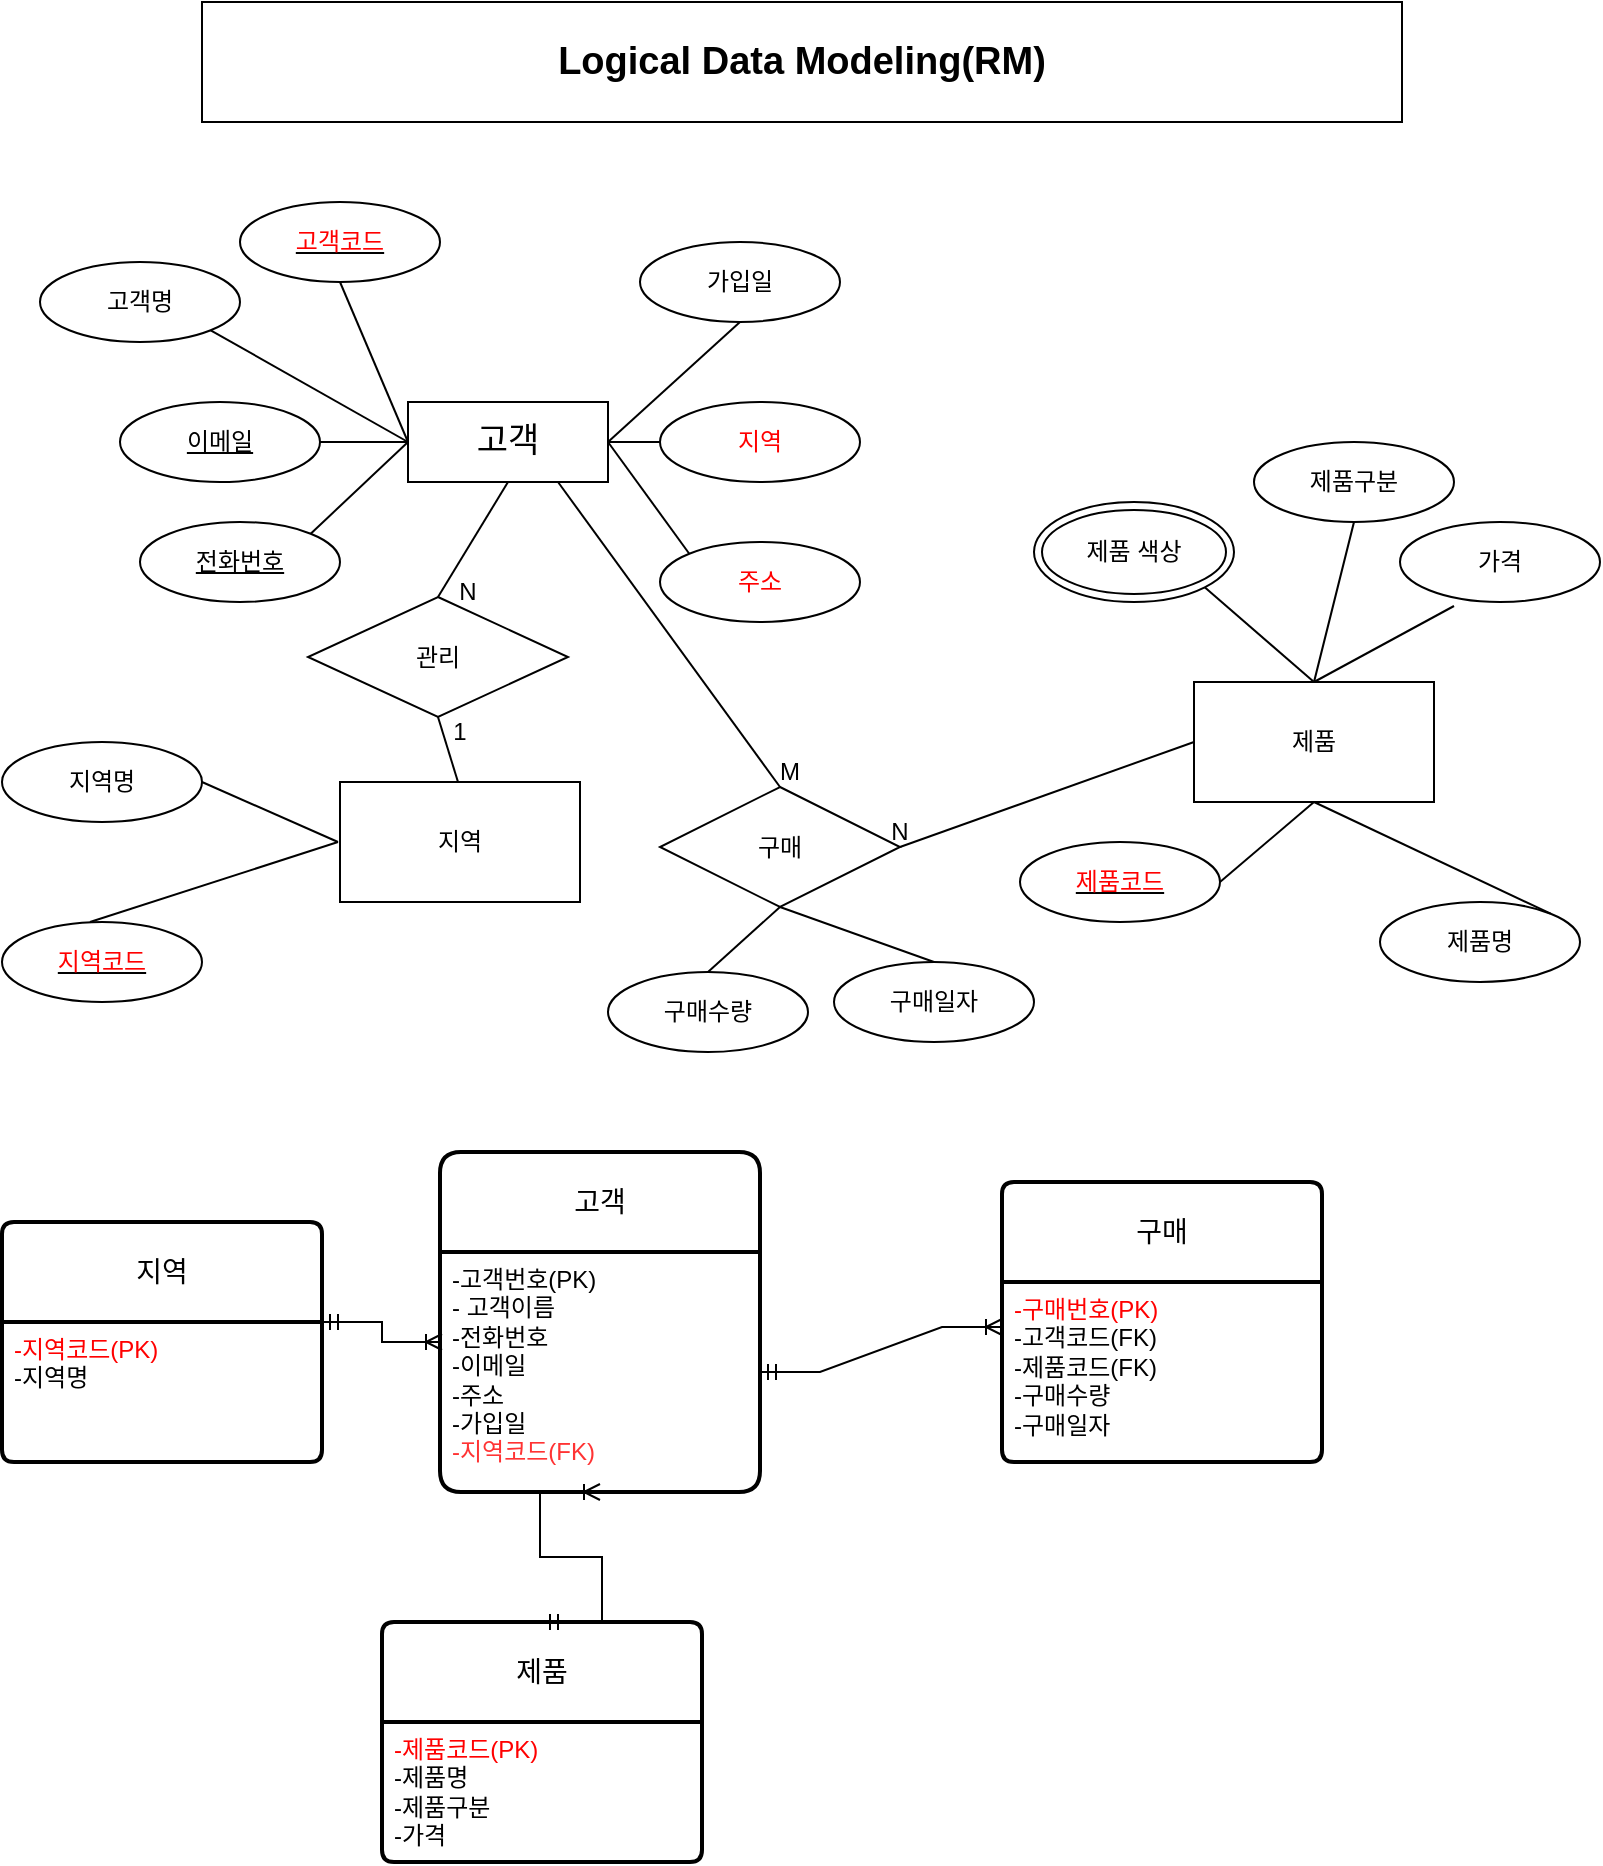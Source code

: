 <mxfile version="21.6.5" type="github">
  <diagram name="페이지-1" id="JFGodf3TdRclGucsMhOa">
    <mxGraphModel dx="1434" dy="790" grid="1" gridSize="10" guides="1" tooltips="1" connect="1" arrows="1" fold="1" page="1" pageScale="1" pageWidth="827" pageHeight="1169" math="0" shadow="0">
      <root>
        <mxCell id="0" />
        <mxCell id="1" parent="0" />
        <mxCell id="vR7ImEKJ9qrPQyyWobOz-1" value="&lt;font style=&quot;font-size: 19px;&quot;&gt;&lt;b&gt;Logical Data Modeling(RM)&lt;/b&gt;&lt;/font&gt;" style="rounded=0;whiteSpace=wrap;html=1;" vertex="1" parent="1">
          <mxGeometry x="120" y="60" width="600" height="60" as="geometry" />
        </mxCell>
        <mxCell id="vR7ImEKJ9qrPQyyWobOz-19" value="고객" style="swimlane;childLayout=stackLayout;horizontal=1;startSize=50;horizontalStack=0;rounded=1;fontSize=14;fontStyle=0;strokeWidth=2;resizeParent=0;resizeLast=1;shadow=0;dashed=0;align=center;arcSize=7;whiteSpace=wrap;html=1;" vertex="1" parent="1">
          <mxGeometry x="239" y="635" width="160" height="170" as="geometry" />
        </mxCell>
        <mxCell id="vR7ImEKJ9qrPQyyWobOz-20" value="-고객번호(PK)&lt;br&gt;- 고객이름&lt;br&gt;-전화번호&lt;br&gt;-이메일&lt;br&gt;-주소&lt;br&gt;-가입일&lt;br&gt;&lt;font color=&quot;#ff3333&quot;&gt;-지역코드(FK)&lt;/font&gt;" style="align=left;strokeColor=none;fillColor=none;spacingLeft=4;fontSize=12;verticalAlign=top;resizable=0;rotatable=0;part=1;html=1;" vertex="1" parent="vR7ImEKJ9qrPQyyWobOz-19">
          <mxGeometry y="50" width="160" height="120" as="geometry" />
        </mxCell>
        <mxCell id="vR7ImEKJ9qrPQyyWobOz-34" value="지역" style="swimlane;childLayout=stackLayout;horizontal=1;startSize=50;horizontalStack=0;rounded=1;fontSize=14;fontStyle=0;strokeWidth=2;resizeParent=0;resizeLast=1;shadow=0;dashed=0;align=center;arcSize=4;whiteSpace=wrap;html=1;" vertex="1" parent="1">
          <mxGeometry x="20" y="670" width="160" height="120" as="geometry" />
        </mxCell>
        <mxCell id="vR7ImEKJ9qrPQyyWobOz-35" value="&lt;font color=&quot;#ff0000&quot;&gt;-지역코드(PK)&lt;br&gt;&lt;/font&gt;-지역명" style="align=left;strokeColor=none;fillColor=none;spacingLeft=4;fontSize=12;verticalAlign=top;resizable=0;rotatable=0;part=1;html=1;" vertex="1" parent="vR7ImEKJ9qrPQyyWobOz-34">
          <mxGeometry y="50" width="160" height="70" as="geometry" />
        </mxCell>
        <mxCell id="vR7ImEKJ9qrPQyyWobOz-61" value="제품" style="swimlane;childLayout=stackLayout;horizontal=1;startSize=50;horizontalStack=0;rounded=1;fontSize=14;fontStyle=0;strokeWidth=2;resizeParent=0;resizeLast=1;shadow=0;dashed=0;align=center;arcSize=4;whiteSpace=wrap;html=1;" vertex="1" parent="1">
          <mxGeometry x="210" y="870" width="160" height="120" as="geometry" />
        </mxCell>
        <mxCell id="vR7ImEKJ9qrPQyyWobOz-62" value="&lt;font color=&quot;#ff0000&quot;&gt;-제품코드(PK)&lt;/font&gt;&lt;br&gt;-제품명&lt;br&gt;-제품구분&lt;br&gt;-가격" style="align=left;strokeColor=none;fillColor=none;spacingLeft=4;fontSize=12;verticalAlign=top;resizable=0;rotatable=0;part=1;html=1;" vertex="1" parent="vR7ImEKJ9qrPQyyWobOz-61">
          <mxGeometry y="50" width="160" height="70" as="geometry" />
        </mxCell>
        <mxCell id="vR7ImEKJ9qrPQyyWobOz-63" value="고객" style="whiteSpace=wrap;html=1;align=center;fontSize=17;" vertex="1" parent="1">
          <mxGeometry x="223" y="260" width="100" height="40" as="geometry" />
        </mxCell>
        <mxCell id="vR7ImEKJ9qrPQyyWobOz-64" value="고객명" style="ellipse;whiteSpace=wrap;html=1;align=center;" vertex="1" parent="1">
          <mxGeometry x="39" y="190" width="100" height="40" as="geometry" />
        </mxCell>
        <mxCell id="vR7ImEKJ9qrPQyyWobOz-65" value="" style="endArrow=none;html=1;rounded=0;entryX=0;entryY=0.5;entryDx=0;entryDy=0;exitX=1;exitY=1;exitDx=0;exitDy=0;" edge="1" parent="1" source="vR7ImEKJ9qrPQyyWobOz-64" target="vR7ImEKJ9qrPQyyWobOz-63">
          <mxGeometry relative="1" as="geometry">
            <mxPoint x="223" y="220" as="sourcePoint" />
            <mxPoint x="349" y="220" as="targetPoint" />
          </mxGeometry>
        </mxCell>
        <mxCell id="vR7ImEKJ9qrPQyyWobOz-66" value="&lt;u&gt;전화번호&lt;/u&gt;" style="ellipse;whiteSpace=wrap;html=1;align=center;" vertex="1" parent="1">
          <mxGeometry x="89" y="320" width="100" height="40" as="geometry" />
        </mxCell>
        <mxCell id="vR7ImEKJ9qrPQyyWobOz-67" value="가입일" style="ellipse;whiteSpace=wrap;html=1;align=center;" vertex="1" parent="1">
          <mxGeometry x="339" y="180" width="100" height="40" as="geometry" />
        </mxCell>
        <mxCell id="vR7ImEKJ9qrPQyyWobOz-68" value="&lt;font color=&quot;#ff0000&quot;&gt;주소&lt;/font&gt;" style="ellipse;whiteSpace=wrap;html=1;align=center;" vertex="1" parent="1">
          <mxGeometry x="349" y="330" width="100" height="40" as="geometry" />
        </mxCell>
        <mxCell id="vR7ImEKJ9qrPQyyWobOz-69" value="&lt;u&gt;이메일&lt;/u&gt;" style="ellipse;whiteSpace=wrap;html=1;align=center;" vertex="1" parent="1">
          <mxGeometry x="79" y="260" width="100" height="40" as="geometry" />
        </mxCell>
        <mxCell id="vR7ImEKJ9qrPQyyWobOz-70" value="&lt;font color=&quot;#ff0000&quot;&gt;지역&lt;/font&gt;" style="ellipse;whiteSpace=wrap;html=1;align=center;" vertex="1" parent="1">
          <mxGeometry x="349" y="260" width="100" height="40" as="geometry" />
        </mxCell>
        <mxCell id="vR7ImEKJ9qrPQyyWobOz-71" value="" style="endArrow=none;html=1;rounded=0;entryX=0.5;entryY=1;entryDx=0;entryDy=0;exitX=1;exitY=0.5;exitDx=0;exitDy=0;" edge="1" parent="1" source="vR7ImEKJ9qrPQyyWobOz-63" target="vR7ImEKJ9qrPQyyWobOz-67">
          <mxGeometry relative="1" as="geometry">
            <mxPoint x="339" y="240" as="sourcePoint" />
            <mxPoint x="339" y="200" as="targetPoint" />
          </mxGeometry>
        </mxCell>
        <mxCell id="vR7ImEKJ9qrPQyyWobOz-72" value="" style="endArrow=none;html=1;rounded=0;entryX=0;entryY=0.5;entryDx=0;entryDy=0;exitX=1;exitY=0.5;exitDx=0;exitDy=0;" edge="1" parent="1" source="vR7ImEKJ9qrPQyyWobOz-63" target="vR7ImEKJ9qrPQyyWobOz-70">
          <mxGeometry relative="1" as="geometry">
            <mxPoint x="349" y="380" as="sourcePoint" />
            <mxPoint x="509" y="380" as="targetPoint" />
          </mxGeometry>
        </mxCell>
        <mxCell id="vR7ImEKJ9qrPQyyWobOz-73" value="" style="endArrow=none;html=1;rounded=0;entryX=0;entryY=0;entryDx=0;entryDy=0;exitX=1;exitY=0.5;exitDx=0;exitDy=0;" edge="1" parent="1" source="vR7ImEKJ9qrPQyyWobOz-63" target="vR7ImEKJ9qrPQyyWobOz-68">
          <mxGeometry relative="1" as="geometry">
            <mxPoint x="359" y="390" as="sourcePoint" />
            <mxPoint x="519" y="390" as="targetPoint" />
          </mxGeometry>
        </mxCell>
        <mxCell id="vR7ImEKJ9qrPQyyWobOz-74" value="" style="endArrow=none;html=1;rounded=0;entryX=1;entryY=0.5;entryDx=0;entryDy=0;exitX=0;exitY=0.5;exitDx=0;exitDy=0;" edge="1" parent="1" source="vR7ImEKJ9qrPQyyWobOz-63" target="vR7ImEKJ9qrPQyyWobOz-69">
          <mxGeometry relative="1" as="geometry">
            <mxPoint x="369" y="400" as="sourcePoint" />
            <mxPoint x="529" y="400" as="targetPoint" />
          </mxGeometry>
        </mxCell>
        <mxCell id="vR7ImEKJ9qrPQyyWobOz-75" value="" style="endArrow=none;html=1;rounded=0;entryX=1;entryY=0;entryDx=0;entryDy=0;exitX=0;exitY=0.5;exitDx=0;exitDy=0;" edge="1" parent="1" source="vR7ImEKJ9qrPQyyWobOz-63" target="vR7ImEKJ9qrPQyyWobOz-66">
          <mxGeometry relative="1" as="geometry">
            <mxPoint x="379" y="410" as="sourcePoint" />
            <mxPoint x="539" y="410" as="targetPoint" />
          </mxGeometry>
        </mxCell>
        <mxCell id="vR7ImEKJ9qrPQyyWobOz-76" value="&lt;u&gt;&lt;font color=&quot;#ff0000&quot;&gt;고객코드&lt;/font&gt;&lt;/u&gt;" style="ellipse;whiteSpace=wrap;html=1;align=center;" vertex="1" parent="1">
          <mxGeometry x="139" y="160" width="100" height="40" as="geometry" />
        </mxCell>
        <mxCell id="vR7ImEKJ9qrPQyyWobOz-77" value="" style="endArrow=none;html=1;rounded=0;entryX=0;entryY=0.5;entryDx=0;entryDy=0;exitX=0.5;exitY=1;exitDx=0;exitDy=0;" edge="1" parent="1" source="vR7ImEKJ9qrPQyyWobOz-76" target="vR7ImEKJ9qrPQyyWobOz-63">
          <mxGeometry relative="1" as="geometry">
            <mxPoint x="283" y="310" as="sourcePoint" />
            <mxPoint x="279" y="340" as="targetPoint" />
          </mxGeometry>
        </mxCell>
        <mxCell id="vR7ImEKJ9qrPQyyWobOz-78" value="지역" style="rounded=0;whiteSpace=wrap;html=1;" vertex="1" parent="1">
          <mxGeometry x="189" y="450" width="120" height="60" as="geometry" />
        </mxCell>
        <mxCell id="vR7ImEKJ9qrPQyyWobOz-79" value="&lt;u&gt;&lt;font color=&quot;#ff0000&quot;&gt;지역코드&lt;/font&gt;&lt;/u&gt;" style="ellipse;whiteSpace=wrap;html=1;align=center;" vertex="1" parent="1">
          <mxGeometry x="20" y="520" width="100" height="40" as="geometry" />
        </mxCell>
        <mxCell id="vR7ImEKJ9qrPQyyWobOz-80" value="지역명" style="ellipse;whiteSpace=wrap;html=1;align=center;" vertex="1" parent="1">
          <mxGeometry x="20" y="430" width="100" height="40" as="geometry" />
        </mxCell>
        <mxCell id="vR7ImEKJ9qrPQyyWobOz-81" value="" style="endArrow=none;html=1;rounded=0;entryX=0.5;entryY=0;entryDx=0;entryDy=0;exitX=0;exitY=0.5;exitDx=0;exitDy=0;" edge="1" parent="1">
          <mxGeometry relative="1" as="geometry">
            <mxPoint x="188" y="480" as="sourcePoint" />
            <mxPoint x="64" y="520" as="targetPoint" />
          </mxGeometry>
        </mxCell>
        <mxCell id="vR7ImEKJ9qrPQyyWobOz-82" value="" style="endArrow=none;html=1;rounded=0;entryX=1;entryY=0.5;entryDx=0;entryDy=0;exitX=0;exitY=0.5;exitDx=0;exitDy=0;" edge="1" parent="1" target="vR7ImEKJ9qrPQyyWobOz-80">
          <mxGeometry relative="1" as="geometry">
            <mxPoint x="188" y="480" as="sourcePoint" />
            <mxPoint x="109.355" y="464.142" as="targetPoint" />
          </mxGeometry>
        </mxCell>
        <mxCell id="vR7ImEKJ9qrPQyyWobOz-83" value="제품" style="rounded=0;whiteSpace=wrap;html=1;" vertex="1" parent="1">
          <mxGeometry x="616" y="400" width="120" height="60" as="geometry" />
        </mxCell>
        <mxCell id="vR7ImEKJ9qrPQyyWobOz-84" value="제품명" style="ellipse;whiteSpace=wrap;html=1;align=center;" vertex="1" parent="1">
          <mxGeometry x="709" y="510" width="100" height="40" as="geometry" />
        </mxCell>
        <mxCell id="vR7ImEKJ9qrPQyyWobOz-85" value="&lt;u&gt;&lt;font color=&quot;#ff0000&quot;&gt;제품코드&lt;/font&gt;&lt;/u&gt;" style="ellipse;whiteSpace=wrap;html=1;align=center;" vertex="1" parent="1">
          <mxGeometry x="529" y="480" width="100" height="40" as="geometry" />
        </mxCell>
        <mxCell id="vR7ImEKJ9qrPQyyWobOz-86" value="제품구분" style="ellipse;whiteSpace=wrap;html=1;align=center;" vertex="1" parent="1">
          <mxGeometry x="646" y="280" width="100" height="40" as="geometry" />
        </mxCell>
        <mxCell id="vR7ImEKJ9qrPQyyWobOz-87" value="제품 색상" style="ellipse;shape=doubleEllipse;whiteSpace=wrap;html=1;" vertex="1" parent="1">
          <mxGeometry x="536" y="310" width="100" height="50" as="geometry" />
        </mxCell>
        <mxCell id="vR7ImEKJ9qrPQyyWobOz-88" value="" style="endArrow=none;html=1;rounded=0;entryX=1;entryY=1;entryDx=0;entryDy=0;exitX=0.5;exitY=0;exitDx=0;exitDy=0;" edge="1" parent="1" source="vR7ImEKJ9qrPQyyWobOz-83" target="vR7ImEKJ9qrPQyyWobOz-87">
          <mxGeometry relative="1" as="geometry">
            <mxPoint x="280" y="280" as="sourcePoint" />
            <mxPoint x="231" y="326" as="targetPoint" />
          </mxGeometry>
        </mxCell>
        <mxCell id="vR7ImEKJ9qrPQyyWobOz-89" value="" style="endArrow=none;html=1;rounded=0;entryX=1;entryY=0;entryDx=0;entryDy=0;exitX=0.5;exitY=1;exitDx=0;exitDy=0;" edge="1" parent="1" source="vR7ImEKJ9qrPQyyWobOz-83" target="vR7ImEKJ9qrPQyyWobOz-84">
          <mxGeometry relative="1" as="geometry">
            <mxPoint x="669" y="500" as="sourcePoint" />
            <mxPoint x="294" y="406" as="targetPoint" />
          </mxGeometry>
        </mxCell>
        <mxCell id="vR7ImEKJ9qrPQyyWobOz-90" value="" style="endArrow=none;html=1;rounded=0;exitX=0.27;exitY=1.05;exitDx=0;exitDy=0;entryX=0.5;entryY=0;entryDx=0;entryDy=0;exitPerimeter=0;" edge="1" parent="1" target="vR7ImEKJ9qrPQyyWobOz-83">
          <mxGeometry relative="1" as="geometry">
            <mxPoint x="746" y="362" as="sourcePoint" />
            <mxPoint x="676" y="400" as="targetPoint" />
          </mxGeometry>
        </mxCell>
        <mxCell id="vR7ImEKJ9qrPQyyWobOz-91" value="" style="endArrow=none;html=1;rounded=0;exitX=0.5;exitY=1;exitDx=0;exitDy=0;" edge="1" parent="1">
          <mxGeometry relative="1" as="geometry">
            <mxPoint x="696" y="320" as="sourcePoint" />
            <mxPoint x="676" y="400" as="targetPoint" />
          </mxGeometry>
        </mxCell>
        <mxCell id="vR7ImEKJ9qrPQyyWobOz-92" value="" style="endArrow=none;html=1;rounded=0;entryX=1;entryY=0.5;entryDx=0;entryDy=0;exitX=0.5;exitY=1;exitDx=0;exitDy=0;" edge="1" parent="1" source="vR7ImEKJ9qrPQyyWobOz-83" target="vR7ImEKJ9qrPQyyWobOz-85">
          <mxGeometry relative="1" as="geometry">
            <mxPoint x="669" y="500" as="sourcePoint" />
            <mxPoint x="324" y="436" as="targetPoint" />
          </mxGeometry>
        </mxCell>
        <mxCell id="vR7ImEKJ9qrPQyyWobOz-93" value="관리" style="rhombus;whiteSpace=wrap;html=1;" vertex="1" parent="1">
          <mxGeometry x="173" y="357.5" width="130" height="60" as="geometry" />
        </mxCell>
        <mxCell id="vR7ImEKJ9qrPQyyWobOz-94" value="" style="endArrow=none;html=1;rounded=0;entryX=0.5;entryY=0;entryDx=0;entryDy=0;exitX=0.5;exitY=1;exitDx=0;exitDy=0;" edge="1" parent="1" source="vR7ImEKJ9qrPQyyWobOz-93">
          <mxGeometry relative="1" as="geometry">
            <mxPoint x="238" y="365" as="sourcePoint" />
            <mxPoint x="248" y="450" as="targetPoint" />
          </mxGeometry>
        </mxCell>
        <mxCell id="vR7ImEKJ9qrPQyyWobOz-95" value="" style="endArrow=none;html=1;rounded=0;entryX=0.5;entryY=0;entryDx=0;entryDy=0;exitX=0.5;exitY=1;exitDx=0;exitDy=0;" edge="1" parent="1" source="vR7ImEKJ9qrPQyyWobOz-63" target="vR7ImEKJ9qrPQyyWobOz-93">
          <mxGeometry relative="1" as="geometry">
            <mxPoint x="263" y="410" as="sourcePoint" />
            <mxPoint x="283" y="390" as="targetPoint" />
          </mxGeometry>
        </mxCell>
        <mxCell id="vR7ImEKJ9qrPQyyWobOz-96" value="구매" style="shape=rhombus;perimeter=rhombusPerimeter;whiteSpace=wrap;html=1;align=center;" vertex="1" parent="1">
          <mxGeometry x="349" y="452.5" width="120" height="60" as="geometry" />
        </mxCell>
        <mxCell id="vR7ImEKJ9qrPQyyWobOz-97" value="" style="endArrow=none;html=1;rounded=0;entryX=0.5;entryY=0;entryDx=0;entryDy=0;exitX=0.75;exitY=1;exitDx=0;exitDy=0;" edge="1" parent="1" source="vR7ImEKJ9qrPQyyWobOz-63" target="vR7ImEKJ9qrPQyyWobOz-96">
          <mxGeometry relative="1" as="geometry">
            <mxPoint x="273" y="420" as="sourcePoint" />
            <mxPoint x="283" y="485" as="targetPoint" />
          </mxGeometry>
        </mxCell>
        <mxCell id="vR7ImEKJ9qrPQyyWobOz-98" value="" style="endArrow=none;html=1;rounded=0;entryX=0;entryY=0.5;entryDx=0;entryDy=0;exitX=1;exitY=0.5;exitDx=0;exitDy=0;" edge="1" parent="1" source="vR7ImEKJ9qrPQyyWobOz-96" target="vR7ImEKJ9qrPQyyWobOz-83">
          <mxGeometry relative="1" as="geometry">
            <mxPoint x="283" y="430" as="sourcePoint" />
            <mxPoint x="293" y="495" as="targetPoint" />
          </mxGeometry>
        </mxCell>
        <mxCell id="vR7ImEKJ9qrPQyyWobOz-99" value="구매수량" style="ellipse;whiteSpace=wrap;html=1;align=center;" vertex="1" parent="1">
          <mxGeometry x="323" y="545" width="100" height="40" as="geometry" />
        </mxCell>
        <mxCell id="vR7ImEKJ9qrPQyyWobOz-100" value="구매일자" style="ellipse;whiteSpace=wrap;html=1;align=center;" vertex="1" parent="1">
          <mxGeometry x="436" y="540" width="100" height="40" as="geometry" />
        </mxCell>
        <mxCell id="vR7ImEKJ9qrPQyyWobOz-101" value="" style="endArrow=none;html=1;rounded=0;entryX=0.5;entryY=0;entryDx=0;entryDy=0;exitX=0.5;exitY=1;exitDx=0;exitDy=0;" edge="1" parent="1" source="vR7ImEKJ9qrPQyyWobOz-96" target="vR7ImEKJ9qrPQyyWobOz-100">
          <mxGeometry relative="1" as="geometry">
            <mxPoint x="273" y="420" as="sourcePoint" />
            <mxPoint x="243" y="463" as="targetPoint" />
          </mxGeometry>
        </mxCell>
        <mxCell id="vR7ImEKJ9qrPQyyWobOz-102" value="" style="endArrow=none;html=1;rounded=0;entryX=0.5;entryY=0;entryDx=0;entryDy=0;exitX=0.5;exitY=1;exitDx=0;exitDy=0;" edge="1" parent="1" source="vR7ImEKJ9qrPQyyWobOz-96" target="vR7ImEKJ9qrPQyyWobOz-99">
          <mxGeometry relative="1" as="geometry">
            <mxPoint x="283" y="430" as="sourcePoint" />
            <mxPoint x="253" y="473" as="targetPoint" />
          </mxGeometry>
        </mxCell>
        <mxCell id="vR7ImEKJ9qrPQyyWobOz-103" value="N" style="text;html=1;strokeColor=none;fillColor=none;align=center;verticalAlign=middle;whiteSpace=wrap;rounded=0;" vertex="1" parent="1">
          <mxGeometry x="223" y="340" width="60" height="30" as="geometry" />
        </mxCell>
        <mxCell id="vR7ImEKJ9qrPQyyWobOz-104" value="M" style="text;html=1;strokeColor=none;fillColor=none;align=center;verticalAlign=middle;whiteSpace=wrap;rounded=0;" vertex="1" parent="1">
          <mxGeometry x="384" y="430" width="60" height="30" as="geometry" />
        </mxCell>
        <mxCell id="vR7ImEKJ9qrPQyyWobOz-105" value="N" style="text;html=1;strokeColor=none;fillColor=none;align=center;verticalAlign=middle;whiteSpace=wrap;rounded=0;" vertex="1" parent="1">
          <mxGeometry x="439" y="460" width="60" height="30" as="geometry" />
        </mxCell>
        <mxCell id="vR7ImEKJ9qrPQyyWobOz-106" value="1" style="text;html=1;strokeColor=none;fillColor=none;align=center;verticalAlign=middle;whiteSpace=wrap;rounded=0;" vertex="1" parent="1">
          <mxGeometry x="219" y="410" width="60" height="30" as="geometry" />
        </mxCell>
        <mxCell id="vR7ImEKJ9qrPQyyWobOz-107" value="가격" style="ellipse;whiteSpace=wrap;html=1;align=center;" vertex="1" parent="1">
          <mxGeometry x="719" y="320" width="100" height="40" as="geometry" />
        </mxCell>
        <mxCell id="vR7ImEKJ9qrPQyyWobOz-108" value="구매" style="swimlane;childLayout=stackLayout;horizontal=1;startSize=50;horizontalStack=0;rounded=1;fontSize=14;fontStyle=0;strokeWidth=2;resizeParent=0;resizeLast=1;shadow=0;dashed=0;align=center;arcSize=4;whiteSpace=wrap;html=1;" vertex="1" parent="1">
          <mxGeometry x="520" y="650" width="160" height="140" as="geometry" />
        </mxCell>
        <mxCell id="vR7ImEKJ9qrPQyyWobOz-109" value="&lt;font color=&quot;#ff0000&quot;&gt;-구매번호(PK)&lt;/font&gt;&lt;br&gt;-고객코드(FK)&lt;br&gt;-제품코드(FK)&lt;br&gt;-구매수량&lt;br&gt;-구매일자" style="align=left;strokeColor=none;fillColor=none;spacingLeft=4;fontSize=12;verticalAlign=top;resizable=0;rotatable=0;part=1;html=1;" vertex="1" parent="vR7ImEKJ9qrPQyyWobOz-108">
          <mxGeometry y="50" width="160" height="90" as="geometry" />
        </mxCell>
        <mxCell id="vR7ImEKJ9qrPQyyWobOz-40" value="" style="edgeStyle=entityRelationEdgeStyle;fontSize=12;html=1;endArrow=ERoneToMany;startArrow=ERmandOne;rounded=0;exitX=1;exitY=0;exitDx=0;exitDy=0;" edge="1" parent="1" source="vR7ImEKJ9qrPQyyWobOz-35">
          <mxGeometry width="100" height="100" relative="1" as="geometry">
            <mxPoint x="309" y="660" as="sourcePoint" />
            <mxPoint x="240" y="730" as="targetPoint" />
          </mxGeometry>
        </mxCell>
        <mxCell id="vR7ImEKJ9qrPQyyWobOz-110" value="" style="edgeStyle=entityRelationEdgeStyle;fontSize=12;html=1;endArrow=ERoneToMany;startArrow=ERmandOne;rounded=0;exitX=1;exitY=0.5;exitDx=0;exitDy=0;entryX=0;entryY=0.25;entryDx=0;entryDy=0;" edge="1" parent="1" source="vR7ImEKJ9qrPQyyWobOz-20" target="vR7ImEKJ9qrPQyyWobOz-109">
          <mxGeometry width="100" height="100" relative="1" as="geometry">
            <mxPoint x="423" y="830" as="sourcePoint" />
            <mxPoint x="483" y="840" as="targetPoint" />
            <Array as="points">
              <mxPoint x="583" y="950" />
              <mxPoint x="453" y="900" />
            </Array>
          </mxGeometry>
        </mxCell>
        <mxCell id="vR7ImEKJ9qrPQyyWobOz-112" value="" style="edgeStyle=entityRelationEdgeStyle;fontSize=12;html=1;endArrow=ERoneToMany;startArrow=ERmandOne;rounded=0;exitX=0.5;exitY=0;exitDx=0;exitDy=0;entryX=0.5;entryY=1;entryDx=0;entryDy=0;" edge="1" parent="1" source="vR7ImEKJ9qrPQyyWobOz-61" target="vR7ImEKJ9qrPQyyWobOz-20">
          <mxGeometry width="100" height="100" relative="1" as="geometry">
            <mxPoint x="399" y="902" as="sourcePoint" />
            <mxPoint x="520" y="880" as="targetPoint" />
            <Array as="points">
              <mxPoint x="583" y="1107" />
              <mxPoint x="453" y="1057" />
            </Array>
          </mxGeometry>
        </mxCell>
      </root>
    </mxGraphModel>
  </diagram>
</mxfile>
